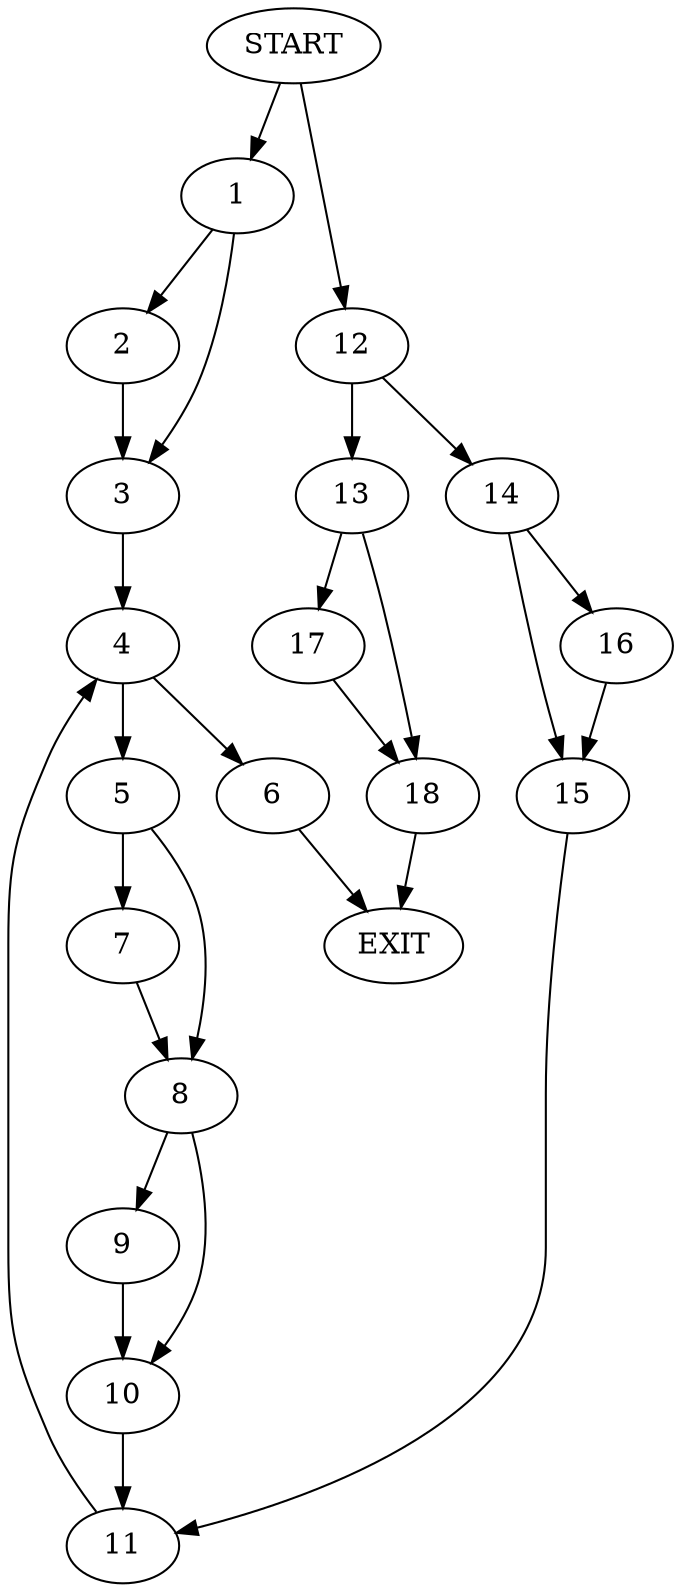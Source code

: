 digraph {
0 [label="START"]
19 [label="EXIT"]
0 -> 1
1 -> 2
1 -> 3
2 -> 3
3 -> 4
4 -> 5
4 -> 6
6 -> 19
5 -> 7
5 -> 8
7 -> 8
8 -> 9
8 -> 10
9 -> 10
10 -> 11
11 -> 4
0 -> 12
12 -> 13
12 -> 14
14 -> 15
14 -> 16
13 -> 17
13 -> 18
17 -> 18
18 -> 19
16 -> 15
15 -> 11
}
